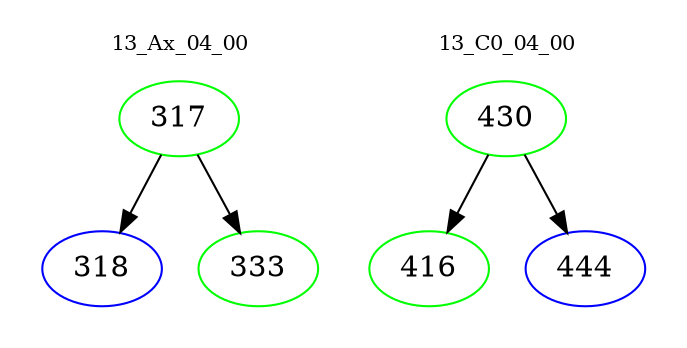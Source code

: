 digraph{
subgraph cluster_0 {
color = white
label = "13_Ax_04_00";
fontsize=10;
T0_317 [label="317", color="green"]
T0_317 -> T0_318 [color="black"]
T0_318 [label="318", color="blue"]
T0_317 -> T0_333 [color="black"]
T0_333 [label="333", color="green"]
}
subgraph cluster_1 {
color = white
label = "13_C0_04_00";
fontsize=10;
T1_430 [label="430", color="green"]
T1_430 -> T1_416 [color="black"]
T1_416 [label="416", color="green"]
T1_430 -> T1_444 [color="black"]
T1_444 [label="444", color="blue"]
}
}

